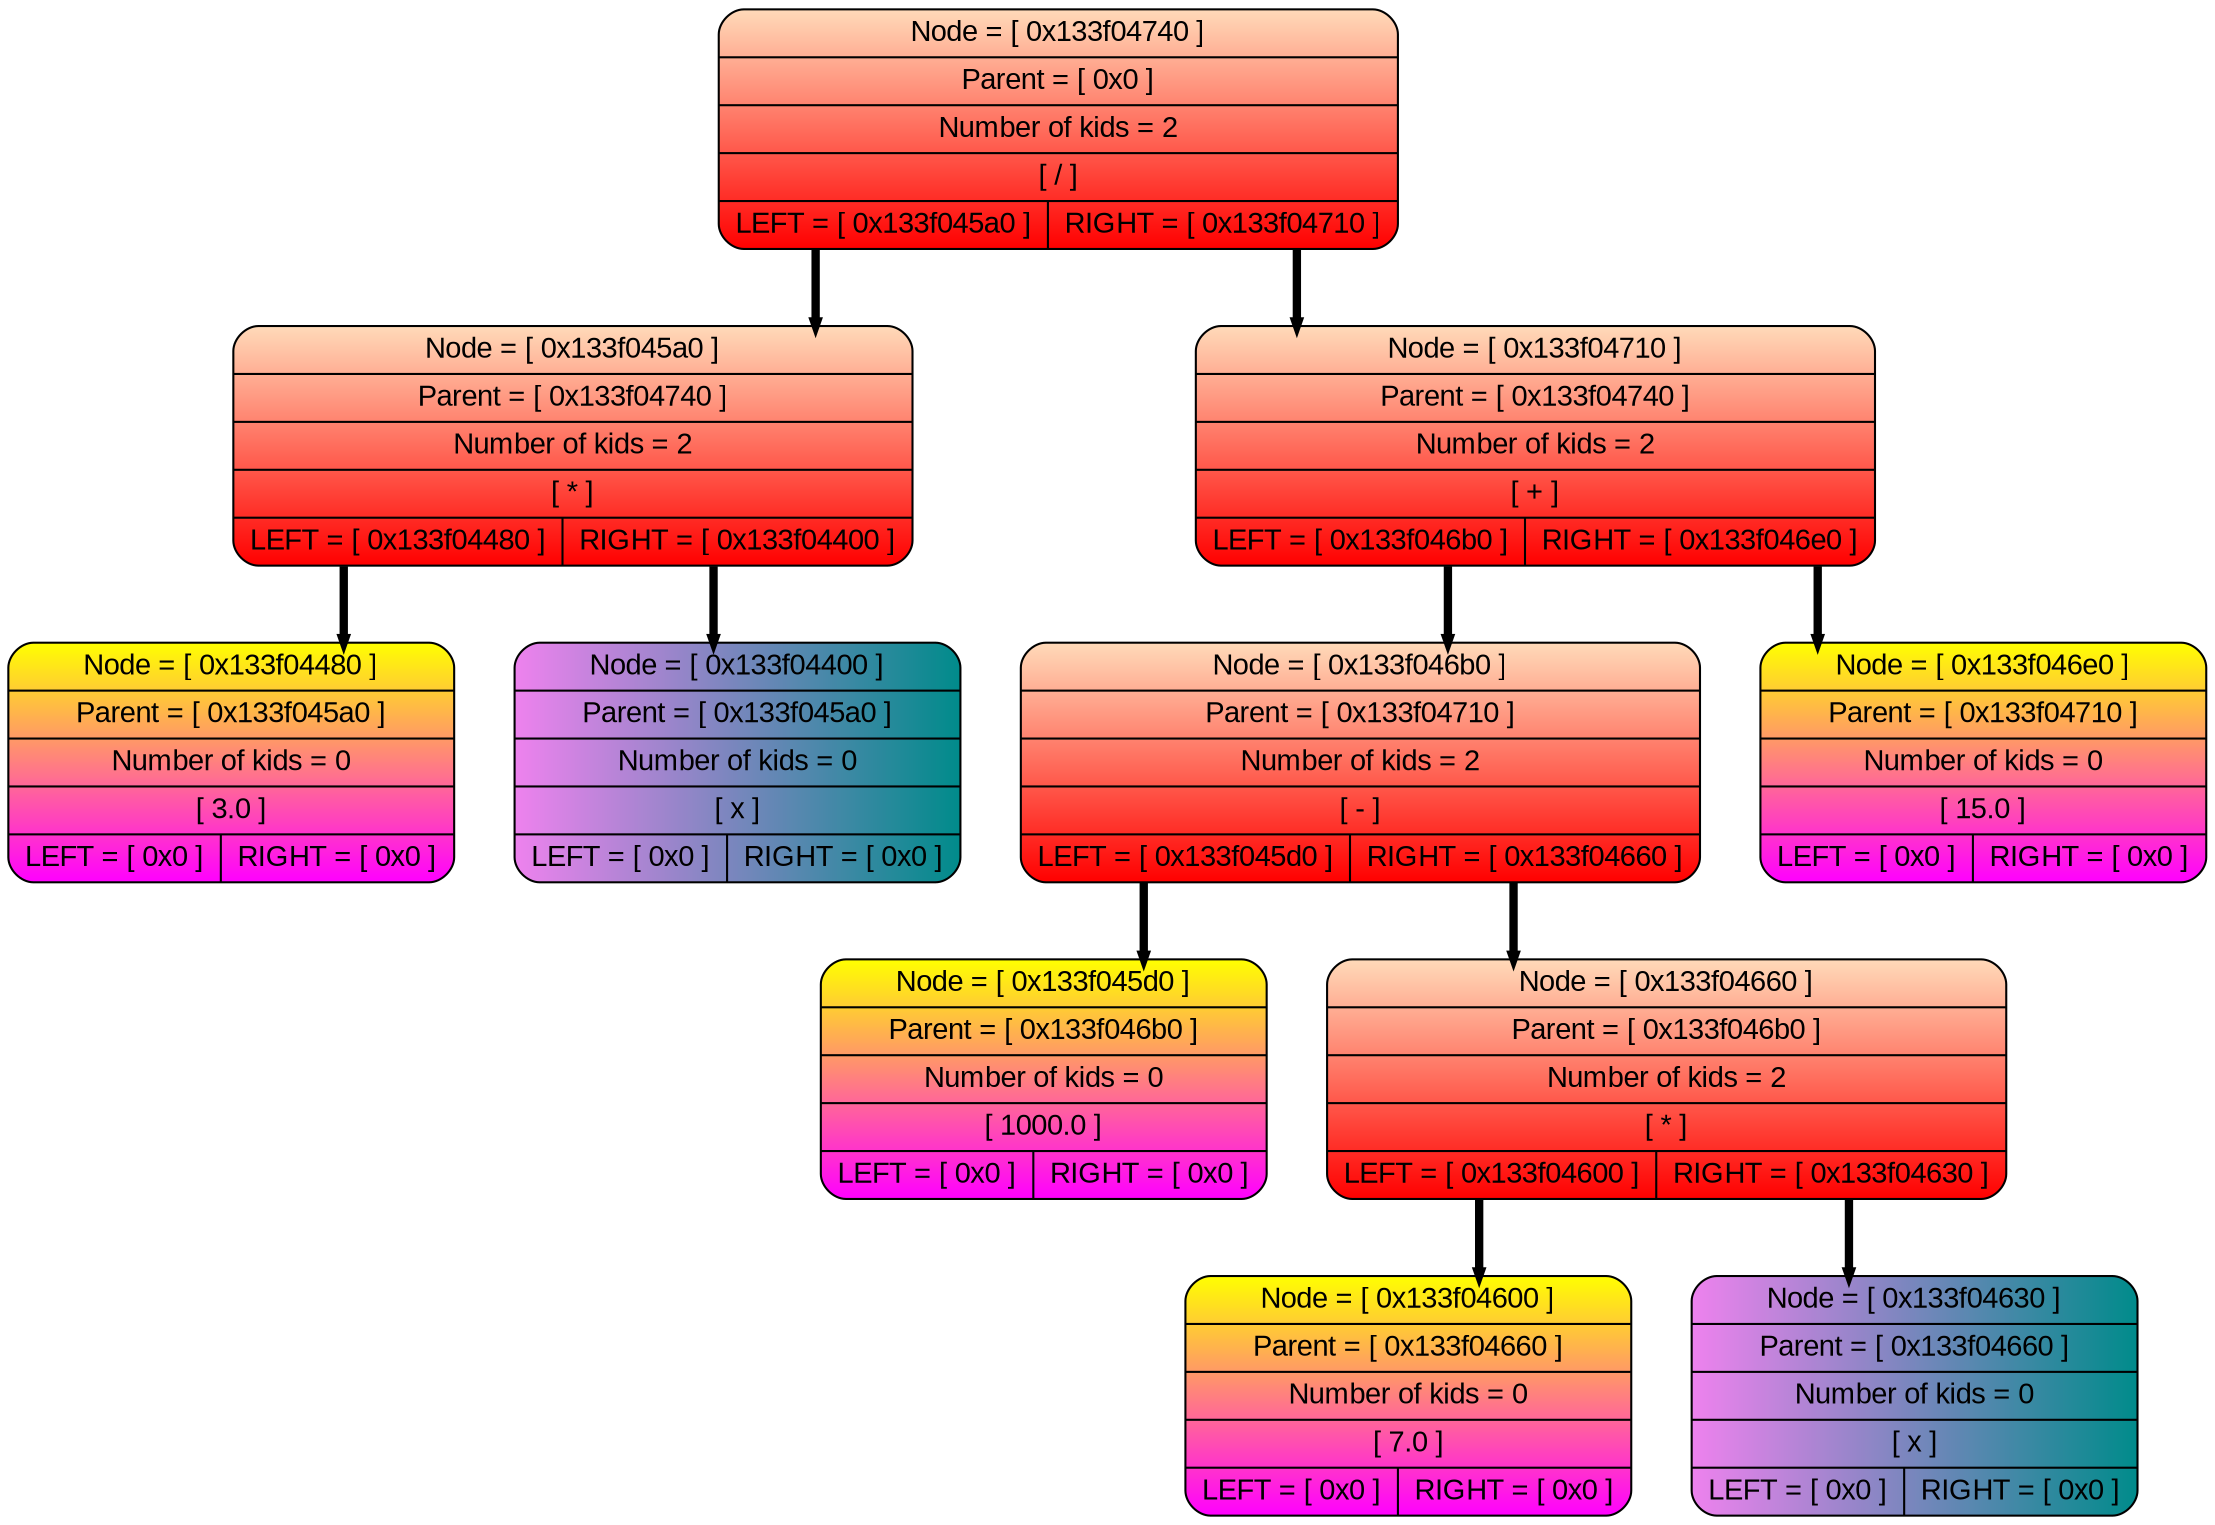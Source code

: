 digraph tree{
splines=ortho;
rankdir=HR;
nodesep=0.4;
node [shape=record, fontname="Arial"];
edge [style=bold, color="black", weight=10, penwidth=4, arrowsize=0.2];
P0x133f04740 [style = "filled, rounded", fillcolor="peachpuff:red" gradientangle=270,label=" {Node = [ 0x133f04740 ] | Parent = [ 0x0 ] | Number of kids = 2 |[ / ] | { <l> LEFT = [ 0x133f045a0 ] | <r> RIGHT = [ 0x133f04710 ]}}" ];
P0x133f045a0 [style = "filled, rounded", fillcolor="peachpuff:red" gradientangle=270,label=" {Node = [ 0x133f045a0 ] | Parent = [ 0x133f04740 ] | Number of kids = 2 |[ * ] | { <l> LEFT = [ 0x133f04480 ] | <r> RIGHT = [ 0x133f04400 ]}}" ];
P0x133f04480 [style = "filled, rounded", fillcolor="yellow:magenta" gradientangle=270,label=" {Node = [ 0x133f04480 ] | Parent = [ 0x133f045a0 ] | Number of kids = 0 | [ 3.0 ] | { <l> LEFT = [ 0x0 ] | <r> RIGHT = [ 0x0 ]}}" ];
P0x133f04400 [style = "filled, rounded", fillcolor="violet:darkcyan"label=" {Node = [ 0x133f04400 ] | Parent = [ 0x133f045a0 ] | Number of kids = 0 |[ x ] | { <l> LEFT = [ 0x0 ] | <r> RIGHT = [ 0x0 ]}}" ];
P0x133f045a0:<l> -> P0x133f04480
P0x133f045a0:<r> -> P0x133f04400
P0x133f04710 [style = "filled, rounded", fillcolor="peachpuff:red" gradientangle=270,label=" {Node = [ 0x133f04710 ] | Parent = [ 0x133f04740 ] | Number of kids = 2 |[ + ] | { <l> LEFT = [ 0x133f046b0 ] | <r> RIGHT = [ 0x133f046e0 ]}}" ];
P0x133f046b0 [style = "filled, rounded", fillcolor="peachpuff:red" gradientangle=270,label=" {Node = [ 0x133f046b0 ] | Parent = [ 0x133f04710 ] | Number of kids = 2 |[ - ] | { <l> LEFT = [ 0x133f045d0 ] | <r> RIGHT = [ 0x133f04660 ]}}" ];
P0x133f045d0 [style = "filled, rounded", fillcolor="yellow:magenta" gradientangle=270,label=" {Node = [ 0x133f045d0 ] | Parent = [ 0x133f046b0 ] | Number of kids = 0 | [ 1000.0 ] | { <l> LEFT = [ 0x0 ] | <r> RIGHT = [ 0x0 ]}}" ];
P0x133f04660 [style = "filled, rounded", fillcolor="peachpuff:red" gradientangle=270,label=" {Node = [ 0x133f04660 ] | Parent = [ 0x133f046b0 ] | Number of kids = 2 |[ * ] | { <l> LEFT = [ 0x133f04600 ] | <r> RIGHT = [ 0x133f04630 ]}}" ];
P0x133f04600 [style = "filled, rounded", fillcolor="yellow:magenta" gradientangle=270,label=" {Node = [ 0x133f04600 ] | Parent = [ 0x133f04660 ] | Number of kids = 0 | [ 7.0 ] | { <l> LEFT = [ 0x0 ] | <r> RIGHT = [ 0x0 ]}}" ];
P0x133f04630 [style = "filled, rounded", fillcolor="violet:darkcyan"label=" {Node = [ 0x133f04630 ] | Parent = [ 0x133f04660 ] | Number of kids = 0 |[ x ] | { <l> LEFT = [ 0x0 ] | <r> RIGHT = [ 0x0 ]}}" ];
P0x133f04660:<l> -> P0x133f04600
P0x133f04660:<r> -> P0x133f04630
P0x133f046b0:<l> -> P0x133f045d0
P0x133f046b0:<r> -> P0x133f04660
P0x133f046e0 [style = "filled, rounded", fillcolor="yellow:magenta" gradientangle=270,label=" {Node = [ 0x133f046e0 ] | Parent = [ 0x133f04710 ] | Number of kids = 0 | [ 15.0 ] | { <l> LEFT = [ 0x0 ] | <r> RIGHT = [ 0x0 ]}}" ];
P0x133f04710:<l> -> P0x133f046b0
P0x133f04710:<r> -> P0x133f046e0
P0x133f04740:<l> -> P0x133f045a0
P0x133f04740:<r> -> P0x133f04710
}
